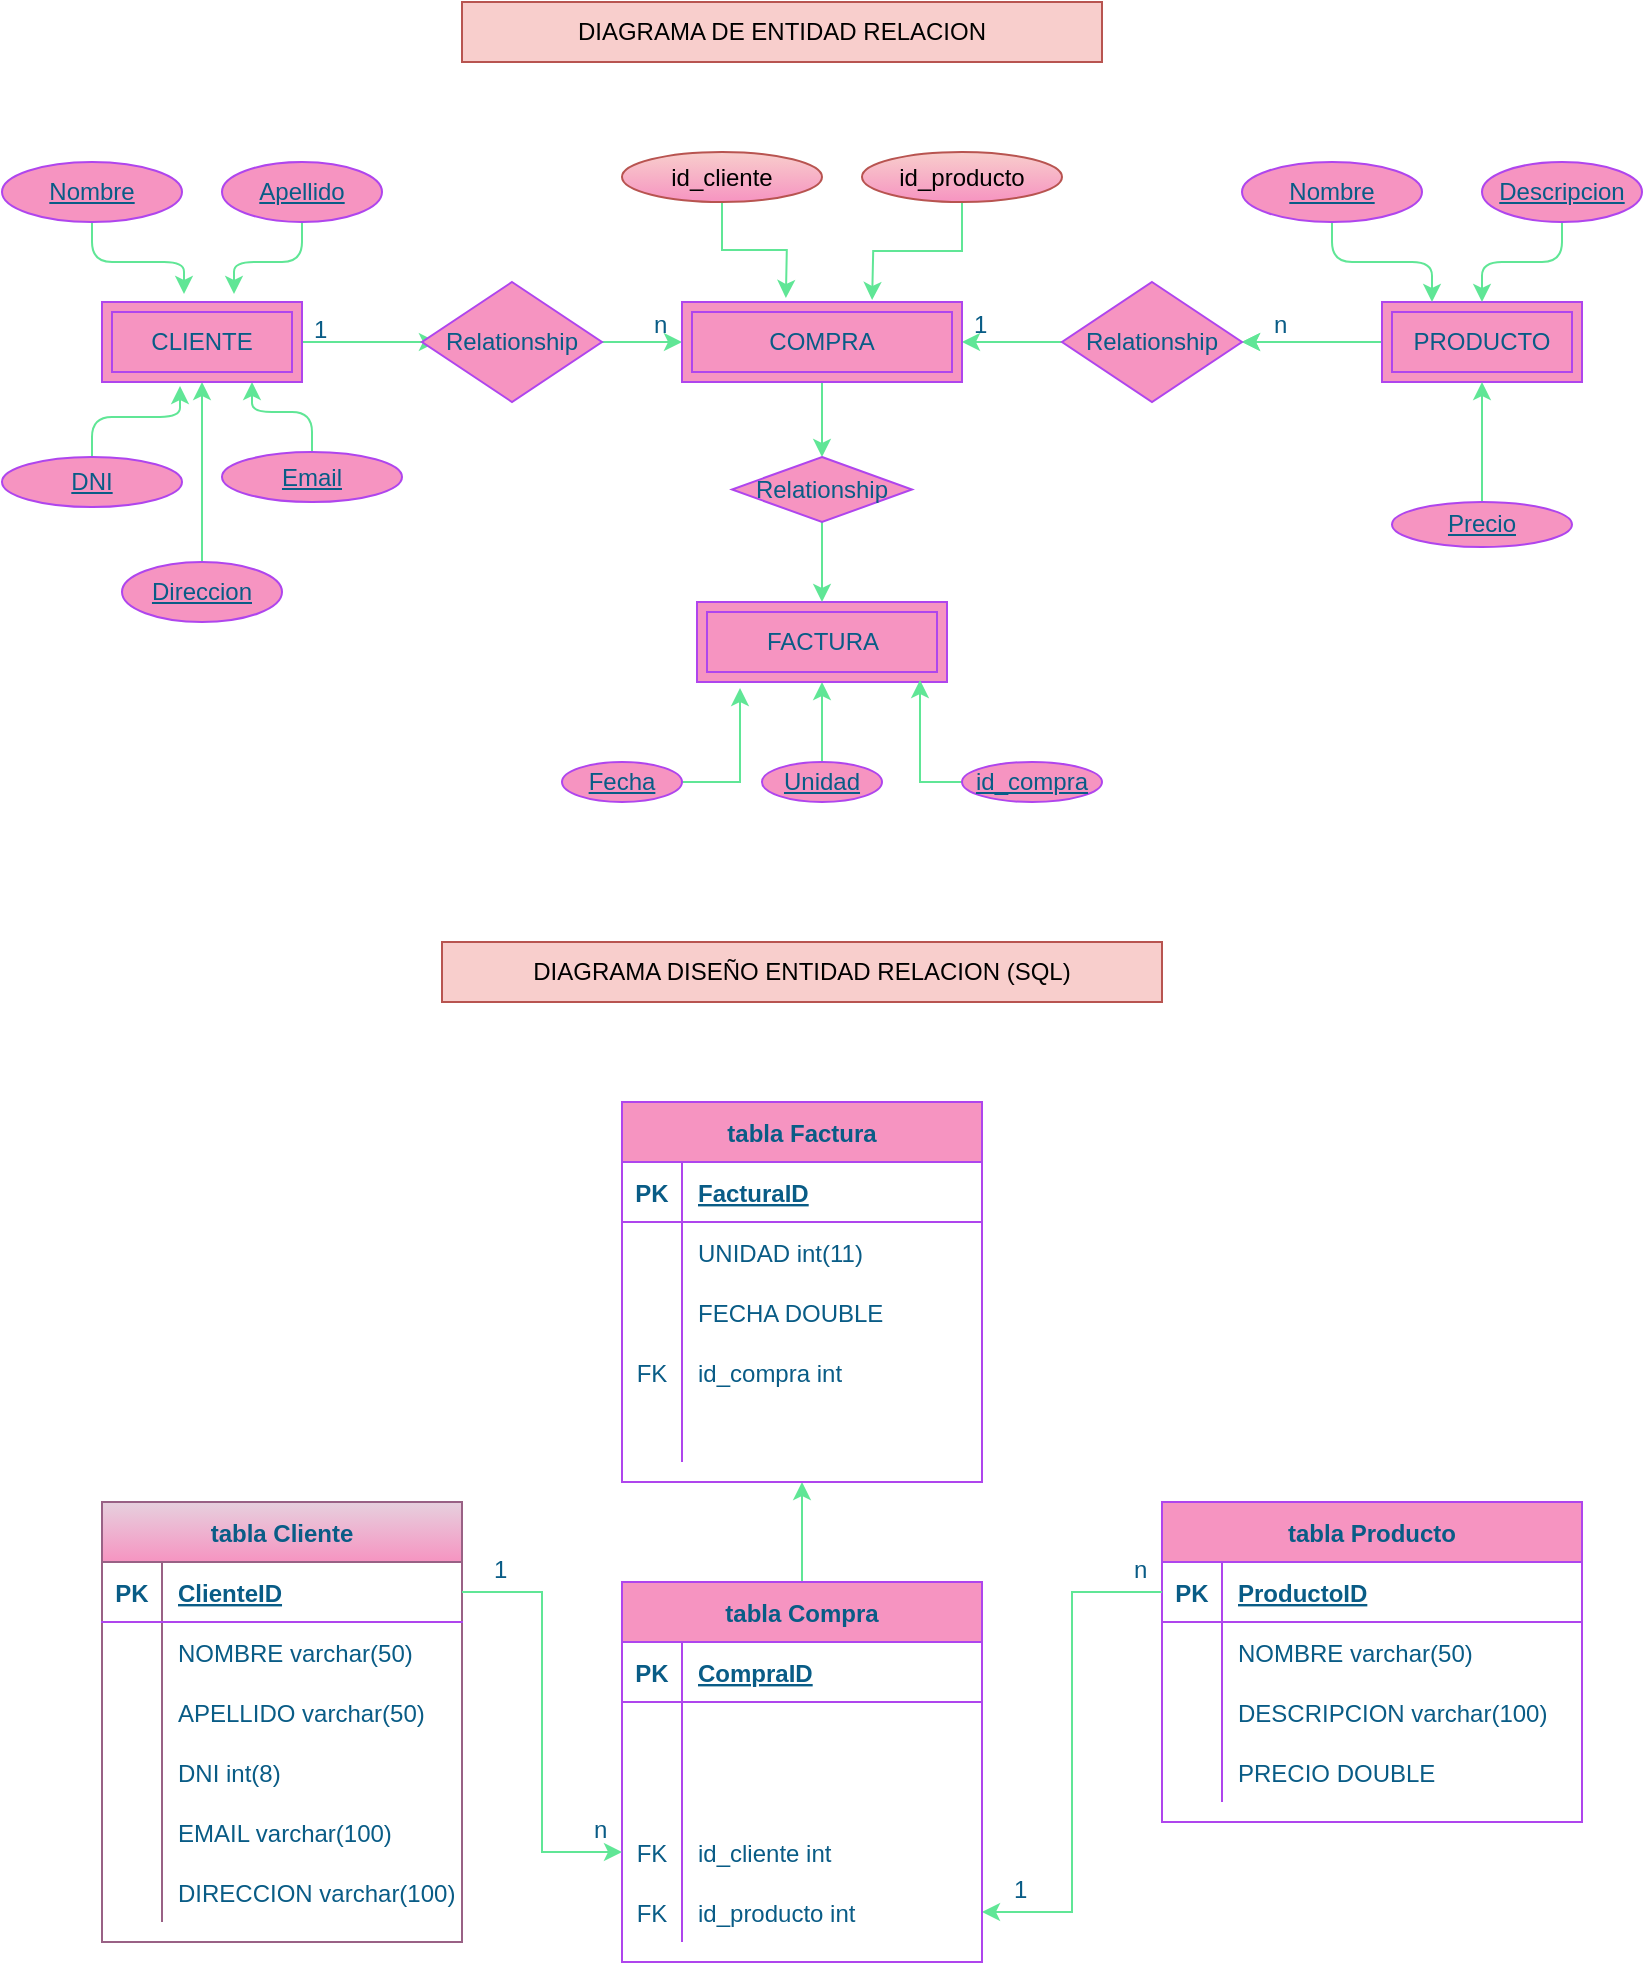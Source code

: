 <mxfile version="20.0.1" type="device"><diagram id="R2lEEEUBdFMjLlhIrx00" name="Page-1"><mxGraphModel dx="868" dy="482" grid="1" gridSize="10" guides="1" tooltips="1" connect="1" arrows="1" fold="1" page="1" pageScale="1" pageWidth="850" pageHeight="1100" math="0" shadow="0" extFonts="Permanent Marker^https://fonts.googleapis.com/css?family=Permanent+Marker"><root><mxCell id="0"/><mxCell id="1" parent="0"/><mxCell id="4JaRCwlKw5KbNgTELRxK-1" value="tabla Cliente" style="shape=table;startSize=30;container=1;collapsible=1;childLayout=tableLayout;fixedRows=1;rowLines=0;fontStyle=1;align=center;resizeLast=1;fillColor=#e6d0de;strokeColor=#996185;gradientColor=#F694C1;fontColor=#095C86;" parent="1" vertex="1"><mxGeometry x="60" y="760" width="180" height="220" as="geometry"/></mxCell><mxCell id="4JaRCwlKw5KbNgTELRxK-2" value="" style="shape=tableRow;horizontal=0;startSize=0;swimlaneHead=0;swimlaneBody=0;fillColor=none;collapsible=0;dropTarget=0;points=[[0,0.5],[1,0.5]];portConstraint=eastwest;top=0;left=0;right=0;bottom=1;strokeColor=#AF45ED;fontColor=#095C86;" parent="4JaRCwlKw5KbNgTELRxK-1" vertex="1"><mxGeometry y="30" width="180" height="30" as="geometry"/></mxCell><mxCell id="4JaRCwlKw5KbNgTELRxK-3" value="PK" style="shape=partialRectangle;connectable=0;fillColor=none;top=0;left=0;bottom=0;right=0;fontStyle=1;overflow=hidden;strokeColor=#AF45ED;fontColor=#095C86;" parent="4JaRCwlKw5KbNgTELRxK-2" vertex="1"><mxGeometry width="30" height="30" as="geometry"><mxRectangle width="30" height="30" as="alternateBounds"/></mxGeometry></mxCell><mxCell id="4JaRCwlKw5KbNgTELRxK-4" value="ClienteID" style="shape=partialRectangle;connectable=0;fillColor=none;top=0;left=0;bottom=0;right=0;align=left;spacingLeft=6;fontStyle=5;overflow=hidden;strokeColor=#AF45ED;fontColor=#095C86;" parent="4JaRCwlKw5KbNgTELRxK-2" vertex="1"><mxGeometry x="30" width="150" height="30" as="geometry"><mxRectangle width="150" height="30" as="alternateBounds"/></mxGeometry></mxCell><mxCell id="4JaRCwlKw5KbNgTELRxK-5" value="" style="shape=tableRow;horizontal=0;startSize=0;swimlaneHead=0;swimlaneBody=0;fillColor=none;collapsible=0;dropTarget=0;points=[[0,0.5],[1,0.5]];portConstraint=eastwest;top=0;left=0;right=0;bottom=0;strokeColor=#AF45ED;fontColor=#095C86;" parent="4JaRCwlKw5KbNgTELRxK-1" vertex="1"><mxGeometry y="60" width="180" height="30" as="geometry"/></mxCell><mxCell id="4JaRCwlKw5KbNgTELRxK-6" value="" style="shape=partialRectangle;connectable=0;fillColor=none;top=0;left=0;bottom=0;right=0;editable=1;overflow=hidden;strokeColor=#AF45ED;fontColor=#095C86;" parent="4JaRCwlKw5KbNgTELRxK-5" vertex="1"><mxGeometry width="30" height="30" as="geometry"><mxRectangle width="30" height="30" as="alternateBounds"/></mxGeometry></mxCell><mxCell id="4JaRCwlKw5KbNgTELRxK-7" value="NOMBRE varchar(50)" style="shape=partialRectangle;connectable=0;fillColor=none;top=0;left=0;bottom=0;right=0;align=left;spacingLeft=6;overflow=hidden;strokeColor=#AF45ED;fontColor=#095C86;" parent="4JaRCwlKw5KbNgTELRxK-5" vertex="1"><mxGeometry x="30" width="150" height="30" as="geometry"><mxRectangle width="150" height="30" as="alternateBounds"/></mxGeometry></mxCell><mxCell id="4JaRCwlKw5KbNgTELRxK-8" value="" style="shape=tableRow;horizontal=0;startSize=0;swimlaneHead=0;swimlaneBody=0;fillColor=none;collapsible=0;dropTarget=0;points=[[0,0.5],[1,0.5]];portConstraint=eastwest;top=0;left=0;right=0;bottom=0;strokeColor=#AF45ED;fontColor=#095C86;" parent="4JaRCwlKw5KbNgTELRxK-1" vertex="1"><mxGeometry y="90" width="180" height="30" as="geometry"/></mxCell><mxCell id="4JaRCwlKw5KbNgTELRxK-9" value="" style="shape=partialRectangle;connectable=0;fillColor=none;top=0;left=0;bottom=0;right=0;editable=1;overflow=hidden;strokeColor=#AF45ED;fontColor=#095C86;" parent="4JaRCwlKw5KbNgTELRxK-8" vertex="1"><mxGeometry width="30" height="30" as="geometry"><mxRectangle width="30" height="30" as="alternateBounds"/></mxGeometry></mxCell><mxCell id="4JaRCwlKw5KbNgTELRxK-10" value="APELLIDO varchar(50)" style="shape=partialRectangle;connectable=0;fillColor=none;top=0;left=0;bottom=0;right=0;align=left;spacingLeft=6;overflow=hidden;strokeColor=#AF45ED;fontColor=#095C86;" parent="4JaRCwlKw5KbNgTELRxK-8" vertex="1"><mxGeometry x="30" width="150" height="30" as="geometry"><mxRectangle width="150" height="30" as="alternateBounds"/></mxGeometry></mxCell><mxCell id="4JaRCwlKw5KbNgTELRxK-11" value="" style="shape=tableRow;horizontal=0;startSize=0;swimlaneHead=0;swimlaneBody=0;fillColor=none;collapsible=0;dropTarget=0;points=[[0,0.5],[1,0.5]];portConstraint=eastwest;top=0;left=0;right=0;bottom=0;strokeColor=#AF45ED;fontColor=#095C86;" parent="4JaRCwlKw5KbNgTELRxK-1" vertex="1"><mxGeometry y="120" width="180" height="30" as="geometry"/></mxCell><mxCell id="4JaRCwlKw5KbNgTELRxK-12" value="" style="shape=partialRectangle;connectable=0;fillColor=none;top=0;left=0;bottom=0;right=0;editable=1;overflow=hidden;strokeColor=#AF45ED;fontColor=#095C86;" parent="4JaRCwlKw5KbNgTELRxK-11" vertex="1"><mxGeometry width="30" height="30" as="geometry"><mxRectangle width="30" height="30" as="alternateBounds"/></mxGeometry></mxCell><mxCell id="4JaRCwlKw5KbNgTELRxK-13" value="DNI int(8)" style="shape=partialRectangle;connectable=0;fillColor=none;top=0;left=0;bottom=0;right=0;align=left;spacingLeft=6;overflow=hidden;strokeColor=#AF45ED;fontColor=#095C86;" parent="4JaRCwlKw5KbNgTELRxK-11" vertex="1"><mxGeometry x="30" width="150" height="30" as="geometry"><mxRectangle width="150" height="30" as="alternateBounds"/></mxGeometry></mxCell><mxCell id="4JaRCwlKw5KbNgTELRxK-44" value="" style="shape=tableRow;horizontal=0;startSize=0;swimlaneHead=0;swimlaneBody=0;fillColor=none;collapsible=0;dropTarget=0;points=[[0,0.5],[1,0.5]];portConstraint=eastwest;top=0;left=0;right=0;bottom=0;strokeColor=#AF45ED;fontColor=#095C86;" parent="4JaRCwlKw5KbNgTELRxK-1" vertex="1"><mxGeometry y="150" width="180" height="30" as="geometry"/></mxCell><mxCell id="4JaRCwlKw5KbNgTELRxK-45" value="" style="shape=partialRectangle;connectable=0;fillColor=none;top=0;left=0;bottom=0;right=0;editable=1;overflow=hidden;strokeColor=#AF45ED;fontColor=#095C86;" parent="4JaRCwlKw5KbNgTELRxK-44" vertex="1"><mxGeometry width="30" height="30" as="geometry"><mxRectangle width="30" height="30" as="alternateBounds"/></mxGeometry></mxCell><mxCell id="4JaRCwlKw5KbNgTELRxK-46" value="EMAIL varchar(100)" style="shape=partialRectangle;connectable=0;fillColor=none;top=0;left=0;bottom=0;right=0;align=left;spacingLeft=6;overflow=hidden;strokeColor=#AF45ED;fontColor=#095C86;" parent="4JaRCwlKw5KbNgTELRxK-44" vertex="1"><mxGeometry x="30" width="150" height="30" as="geometry"><mxRectangle width="150" height="30" as="alternateBounds"/></mxGeometry></mxCell><mxCell id="4JaRCwlKw5KbNgTELRxK-47" value="" style="shape=tableRow;horizontal=0;startSize=0;swimlaneHead=0;swimlaneBody=0;fillColor=none;collapsible=0;dropTarget=0;points=[[0,0.5],[1,0.5]];portConstraint=eastwest;top=0;left=0;right=0;bottom=0;strokeColor=#AF45ED;fontColor=#095C86;" parent="4JaRCwlKw5KbNgTELRxK-1" vertex="1"><mxGeometry y="180" width="180" height="30" as="geometry"/></mxCell><mxCell id="4JaRCwlKw5KbNgTELRxK-48" value="" style="shape=partialRectangle;connectable=0;fillColor=none;top=0;left=0;bottom=0;right=0;editable=1;overflow=hidden;strokeColor=#AF45ED;fontColor=#095C86;" parent="4JaRCwlKw5KbNgTELRxK-47" vertex="1"><mxGeometry width="30" height="30" as="geometry"><mxRectangle width="30" height="30" as="alternateBounds"/></mxGeometry></mxCell><mxCell id="4JaRCwlKw5KbNgTELRxK-49" value="DIRECCION varchar(100)" style="shape=partialRectangle;connectable=0;fillColor=none;top=0;left=0;bottom=0;right=0;align=left;spacingLeft=6;overflow=hidden;strokeColor=#AF45ED;fontColor=#095C86;" parent="4JaRCwlKw5KbNgTELRxK-47" vertex="1"><mxGeometry x="30" width="150" height="30" as="geometry"><mxRectangle width="150" height="30" as="alternateBounds"/></mxGeometry></mxCell><mxCell id="4JaRCwlKw5KbNgTELRxK-31" value="tabla Producto" style="shape=table;startSize=30;container=1;collapsible=1;childLayout=tableLayout;fixedRows=1;rowLines=0;fontStyle=1;align=center;resizeLast=1;fillColor=#F694C1;strokeColor=#AF45ED;fontColor=#095C86;" parent="1" vertex="1"><mxGeometry x="590" y="760" width="210" height="160" as="geometry"/></mxCell><mxCell id="4JaRCwlKw5KbNgTELRxK-32" value="" style="shape=tableRow;horizontal=0;startSize=0;swimlaneHead=0;swimlaneBody=0;fillColor=none;collapsible=0;dropTarget=0;points=[[0,0.5],[1,0.5]];portConstraint=eastwest;top=0;left=0;right=0;bottom=1;strokeColor=#AF45ED;fontColor=#095C86;" parent="4JaRCwlKw5KbNgTELRxK-31" vertex="1"><mxGeometry y="30" width="210" height="30" as="geometry"/></mxCell><mxCell id="4JaRCwlKw5KbNgTELRxK-33" value="PK" style="shape=partialRectangle;connectable=0;fillColor=none;top=0;left=0;bottom=0;right=0;fontStyle=1;overflow=hidden;strokeColor=#AF45ED;fontColor=#095C86;" parent="4JaRCwlKw5KbNgTELRxK-32" vertex="1"><mxGeometry width="30" height="30" as="geometry"><mxRectangle width="30" height="30" as="alternateBounds"/></mxGeometry></mxCell><mxCell id="4JaRCwlKw5KbNgTELRxK-34" value="ProductoID" style="shape=partialRectangle;connectable=0;fillColor=none;top=0;left=0;bottom=0;right=0;align=left;spacingLeft=6;fontStyle=5;overflow=hidden;strokeColor=#AF45ED;fontColor=#095C86;" parent="4JaRCwlKw5KbNgTELRxK-32" vertex="1"><mxGeometry x="30" width="180" height="30" as="geometry"><mxRectangle width="180" height="30" as="alternateBounds"/></mxGeometry></mxCell><mxCell id="4JaRCwlKw5KbNgTELRxK-35" value="" style="shape=tableRow;horizontal=0;startSize=0;swimlaneHead=0;swimlaneBody=0;fillColor=none;collapsible=0;dropTarget=0;points=[[0,0.5],[1,0.5]];portConstraint=eastwest;top=0;left=0;right=0;bottom=0;strokeColor=#AF45ED;fontColor=#095C86;" parent="4JaRCwlKw5KbNgTELRxK-31" vertex="1"><mxGeometry y="60" width="210" height="30" as="geometry"/></mxCell><mxCell id="4JaRCwlKw5KbNgTELRxK-36" value="" style="shape=partialRectangle;connectable=0;fillColor=none;top=0;left=0;bottom=0;right=0;editable=1;overflow=hidden;strokeColor=#AF45ED;fontColor=#095C86;" parent="4JaRCwlKw5KbNgTELRxK-35" vertex="1"><mxGeometry width="30" height="30" as="geometry"><mxRectangle width="30" height="30" as="alternateBounds"/></mxGeometry></mxCell><mxCell id="4JaRCwlKw5KbNgTELRxK-37" value="NOMBRE varchar(50)" style="shape=partialRectangle;connectable=0;fillColor=none;top=0;left=0;bottom=0;right=0;align=left;spacingLeft=6;overflow=hidden;strokeColor=#AF45ED;fontColor=#095C86;" parent="4JaRCwlKw5KbNgTELRxK-35" vertex="1"><mxGeometry x="30" width="180" height="30" as="geometry"><mxRectangle width="180" height="30" as="alternateBounds"/></mxGeometry></mxCell><mxCell id="4JaRCwlKw5KbNgTELRxK-38" value="" style="shape=tableRow;horizontal=0;startSize=0;swimlaneHead=0;swimlaneBody=0;fillColor=none;collapsible=0;dropTarget=0;points=[[0,0.5],[1,0.5]];portConstraint=eastwest;top=0;left=0;right=0;bottom=0;strokeColor=#AF45ED;fontColor=#095C86;" parent="4JaRCwlKw5KbNgTELRxK-31" vertex="1"><mxGeometry y="90" width="210" height="30" as="geometry"/></mxCell><mxCell id="4JaRCwlKw5KbNgTELRxK-39" value="" style="shape=partialRectangle;connectable=0;fillColor=none;top=0;left=0;bottom=0;right=0;editable=1;overflow=hidden;strokeColor=#AF45ED;fontColor=#095C86;" parent="4JaRCwlKw5KbNgTELRxK-38" vertex="1"><mxGeometry width="30" height="30" as="geometry"><mxRectangle width="30" height="30" as="alternateBounds"/></mxGeometry></mxCell><mxCell id="4JaRCwlKw5KbNgTELRxK-40" value="DESCRIPCION varchar(100)" style="shape=partialRectangle;connectable=0;fillColor=none;top=0;left=0;bottom=0;right=0;align=left;spacingLeft=6;overflow=hidden;strokeColor=#AF45ED;fontColor=#095C86;" parent="4JaRCwlKw5KbNgTELRxK-38" vertex="1"><mxGeometry x="30" width="180" height="30" as="geometry"><mxRectangle width="180" height="30" as="alternateBounds"/></mxGeometry></mxCell><mxCell id="4JaRCwlKw5KbNgTELRxK-50" value="" style="shape=tableRow;horizontal=0;startSize=0;swimlaneHead=0;swimlaneBody=0;fillColor=none;collapsible=0;dropTarget=0;points=[[0,0.5],[1,0.5]];portConstraint=eastwest;top=0;left=0;right=0;bottom=0;strokeColor=#AF45ED;fontColor=#095C86;" parent="4JaRCwlKw5KbNgTELRxK-31" vertex="1"><mxGeometry y="120" width="210" height="30" as="geometry"/></mxCell><mxCell id="4JaRCwlKw5KbNgTELRxK-51" value="" style="shape=partialRectangle;connectable=0;fillColor=none;top=0;left=0;bottom=0;right=0;editable=1;overflow=hidden;strokeColor=#AF45ED;fontColor=#095C86;" parent="4JaRCwlKw5KbNgTELRxK-50" vertex="1"><mxGeometry width="30" height="30" as="geometry"><mxRectangle width="30" height="30" as="alternateBounds"/></mxGeometry></mxCell><mxCell id="4JaRCwlKw5KbNgTELRxK-52" value="PRECIO DOUBLE" style="shape=partialRectangle;connectable=0;fillColor=none;top=0;left=0;bottom=0;right=0;align=left;spacingLeft=6;overflow=hidden;strokeColor=#AF45ED;fontColor=#095C86;" parent="4JaRCwlKw5KbNgTELRxK-50" vertex="1"><mxGeometry x="30" width="180" height="30" as="geometry"><mxRectangle width="180" height="30" as="alternateBounds"/></mxGeometry></mxCell><mxCell id="4JaRCwlKw5KbNgTELRxK-57" style="edgeStyle=orthogonalEdgeStyle;rounded=0;orthogonalLoop=1;jettySize=auto;html=1;exitX=0;exitY=0.5;exitDx=0;exitDy=0;entryX=1;entryY=0.5;entryDx=0;entryDy=0;strokeColor=#60E696;fontColor=#095C86;" parent="1" source="4JaRCwlKw5KbNgTELRxK-32" target="CIZ-9jcD3sZIl4VQXxrP-27" edge="1"><mxGeometry relative="1" as="geometry"><mxPoint x="480" y="645" as="targetPoint"/></mxGeometry></mxCell><mxCell id="4JaRCwlKw5KbNgTELRxK-86" style="edgeStyle=orthogonalEdgeStyle;curved=0;rounded=1;sketch=0;orthogonalLoop=1;jettySize=auto;html=1;entryX=0.66;entryY=-0.1;entryDx=0;entryDy=0;entryPerimeter=0;fontColor=#095C86;strokeColor=#60E696;fillColor=#F694C1;" parent="1" source="4JaRCwlKw5KbNgTELRxK-58" target="4JaRCwlKw5KbNgTELRxK-63" edge="1"><mxGeometry relative="1" as="geometry"/></mxCell><mxCell id="4JaRCwlKw5KbNgTELRxK-58" value="&lt;font style=&quot;vertical-align: inherit;&quot;&gt;&lt;font style=&quot;vertical-align: inherit;&quot;&gt;Apellido&lt;/font&gt;&lt;/font&gt;" style="ellipse;whiteSpace=wrap;html=1;align=center;fontStyle=4;rounded=0;sketch=0;fontColor=#095C86;strokeColor=#AF45ED;fillColor=#F694C1;" parent="1" vertex="1"><mxGeometry x="120" y="90" width="80" height="30" as="geometry"/></mxCell><mxCell id="4JaRCwlKw5KbNgTELRxK-88" style="edgeStyle=orthogonalEdgeStyle;curved=0;rounded=1;sketch=0;orthogonalLoop=1;jettySize=auto;html=1;entryX=0.39;entryY=1.05;entryDx=0;entryDy=0;entryPerimeter=0;fontColor=#095C86;strokeColor=#60E696;fillColor=#F694C1;" parent="1" source="4JaRCwlKw5KbNgTELRxK-59" target="4JaRCwlKw5KbNgTELRxK-63" edge="1"><mxGeometry relative="1" as="geometry"/></mxCell><mxCell id="4JaRCwlKw5KbNgTELRxK-59" value="&lt;font style=&quot;vertical-align: inherit;&quot;&gt;&lt;font style=&quot;vertical-align: inherit;&quot;&gt;DNI&lt;/font&gt;&lt;/font&gt;" style="ellipse;whiteSpace=wrap;html=1;align=center;fontStyle=4;rounded=0;sketch=0;fontColor=#095C86;strokeColor=#AF45ED;fillColor=#F694C1;" parent="1" vertex="1"><mxGeometry x="10" y="237.5" width="90" height="25" as="geometry"/></mxCell><mxCell id="4JaRCwlKw5KbNgTELRxK-89" style="edgeStyle=orthogonalEdgeStyle;curved=0;rounded=1;sketch=0;orthogonalLoop=1;jettySize=auto;html=1;entryX=0.75;entryY=1;entryDx=0;entryDy=0;fontColor=#095C86;strokeColor=#60E696;fillColor=#F694C1;" parent="1" source="4JaRCwlKw5KbNgTELRxK-60" target="4JaRCwlKw5KbNgTELRxK-63" edge="1"><mxGeometry relative="1" as="geometry"/></mxCell><mxCell id="4JaRCwlKw5KbNgTELRxK-60" value="&lt;font style=&quot;vertical-align: inherit;&quot;&gt;&lt;font style=&quot;vertical-align: inherit;&quot;&gt;Email&lt;/font&gt;&lt;/font&gt;" style="ellipse;whiteSpace=wrap;html=1;align=center;fontStyle=4;rounded=0;sketch=0;fontColor=#095C86;strokeColor=#AF45ED;fillColor=#F694C1;" parent="1" vertex="1"><mxGeometry x="120" y="235" width="90" height="25" as="geometry"/></mxCell><mxCell id="4JaRCwlKw5KbNgTELRxK-87" style="edgeStyle=orthogonalEdgeStyle;curved=0;rounded=1;sketch=0;orthogonalLoop=1;jettySize=auto;html=1;entryX=0.41;entryY=-0.1;entryDx=0;entryDy=0;entryPerimeter=0;fontColor=#095C86;strokeColor=#60E696;fillColor=#F694C1;" parent="1" source="4JaRCwlKw5KbNgTELRxK-61" target="4JaRCwlKw5KbNgTELRxK-63" edge="1"><mxGeometry relative="1" as="geometry"/></mxCell><mxCell id="4JaRCwlKw5KbNgTELRxK-61" value="&lt;font style=&quot;vertical-align: inherit;&quot;&gt;&lt;font style=&quot;vertical-align: inherit;&quot;&gt;Nombre&lt;/font&gt;&lt;/font&gt;" style="ellipse;whiteSpace=wrap;html=1;align=center;fontStyle=4;rounded=0;sketch=0;fontColor=#095C86;strokeColor=#AF45ED;fillColor=#F694C1;" parent="1" vertex="1"><mxGeometry x="10" y="90" width="90" height="30" as="geometry"/></mxCell><mxCell id="4JaRCwlKw5KbNgTELRxK-90" style="edgeStyle=orthogonalEdgeStyle;curved=0;rounded=1;sketch=0;orthogonalLoop=1;jettySize=auto;html=1;fontColor=#095C86;strokeColor=#60E696;fillColor=#F694C1;" parent="1" source="4JaRCwlKw5KbNgTELRxK-62" target="4JaRCwlKw5KbNgTELRxK-63" edge="1"><mxGeometry relative="1" as="geometry"/></mxCell><mxCell id="4JaRCwlKw5KbNgTELRxK-62" value="&lt;font style=&quot;vertical-align: inherit;&quot;&gt;&lt;font style=&quot;vertical-align: inherit;&quot;&gt;Direccion&lt;/font&gt;&lt;/font&gt;" style="ellipse;whiteSpace=wrap;html=1;align=center;fontStyle=4;rounded=0;sketch=0;fontColor=#095C86;strokeColor=#AF45ED;fillColor=#F694C1;" parent="1" vertex="1"><mxGeometry x="70" y="290" width="80" height="30" as="geometry"/></mxCell><mxCell id="4JaRCwlKw5KbNgTELRxK-72" style="edgeStyle=orthogonalEdgeStyle;curved=0;rounded=1;sketch=0;orthogonalLoop=1;jettySize=auto;html=1;entryX=0.083;entryY=0.5;entryDx=0;entryDy=0;entryPerimeter=0;fontColor=#095C86;strokeColor=#60E696;fillColor=#F694C1;" parent="1" source="4JaRCwlKw5KbNgTELRxK-63" target="4JaRCwlKw5KbNgTELRxK-70" edge="1"><mxGeometry relative="1" as="geometry"/></mxCell><mxCell id="4JaRCwlKw5KbNgTELRxK-63" value="&lt;font style=&quot;vertical-align: inherit;&quot;&gt;&lt;font style=&quot;vertical-align: inherit;&quot;&gt;CLIENTE&lt;/font&gt;&lt;/font&gt;" style="shape=ext;margin=3;double=1;whiteSpace=wrap;html=1;align=center;rounded=0;sketch=0;fontColor=#095C86;strokeColor=#AF45ED;fillColor=#F694C1;" parent="1" vertex="1"><mxGeometry x="60" y="160" width="100" height="40" as="geometry"/></mxCell><mxCell id="CIZ-9jcD3sZIl4VQXxrP-56" style="edgeStyle=orthogonalEdgeStyle;rounded=0;orthogonalLoop=1;jettySize=auto;html=1;entryX=0.172;entryY=1.075;entryDx=0;entryDy=0;entryPerimeter=0;strokeColor=#60E696;" parent="1" source="4JaRCwlKw5KbNgTELRxK-65" target="CIZ-9jcD3sZIl4VQXxrP-45" edge="1"><mxGeometry relative="1" as="geometry"/></mxCell><mxCell id="4JaRCwlKw5KbNgTELRxK-65" value="&lt;font style=&quot;vertical-align: inherit;&quot;&gt;&lt;font style=&quot;vertical-align: inherit;&quot;&gt;Fecha&lt;/font&gt;&lt;/font&gt;" style="ellipse;whiteSpace=wrap;html=1;align=center;fontStyle=4;rounded=0;sketch=0;fontColor=#095C86;strokeColor=#AF45ED;fillColor=#F694C1;" parent="1" vertex="1"><mxGeometry x="290" y="390" width="60" height="20" as="geometry"/></mxCell><mxCell id="CIZ-9jcD3sZIl4VQXxrP-54" style="edgeStyle=orthogonalEdgeStyle;rounded=0;orthogonalLoop=1;jettySize=auto;html=1;entryX=0.5;entryY=1;entryDx=0;entryDy=0;strokeColor=#60E696;" parent="1" source="4JaRCwlKw5KbNgTELRxK-66" target="CIZ-9jcD3sZIl4VQXxrP-45" edge="1"><mxGeometry relative="1" as="geometry"/></mxCell><mxCell id="4JaRCwlKw5KbNgTELRxK-66" value="&lt;font style=&quot;vertical-align: inherit;&quot;&gt;&lt;font style=&quot;vertical-align: inherit;&quot;&gt;Unidad&lt;/font&gt;&lt;/font&gt;" style="ellipse;whiteSpace=wrap;html=1;align=center;fontStyle=4;rounded=0;sketch=0;fontColor=#095C86;strokeColor=#AF45ED;fillColor=#F694C1;" parent="1" vertex="1"><mxGeometry x="390" y="390" width="60" height="20" as="geometry"/></mxCell><mxCell id="4JaRCwlKw5KbNgTELRxK-76" value="" style="edgeStyle=orthogonalEdgeStyle;curved=0;rounded=1;sketch=0;orthogonalLoop=1;jettySize=auto;html=1;fontColor=#095C86;strokeColor=#60E696;fillColor=#F694C1;" parent="1" source="4JaRCwlKw5KbNgTELRxK-67" target="4JaRCwlKw5KbNgTELRxK-71" edge="1"><mxGeometry relative="1" as="geometry"/></mxCell><mxCell id="4JaRCwlKw5KbNgTELRxK-77" value="" style="edgeStyle=orthogonalEdgeStyle;curved=0;rounded=1;sketch=0;orthogonalLoop=1;jettySize=auto;html=1;fontColor=#095C86;strokeColor=#60E696;fillColor=#F694C1;" parent="1" source="4JaRCwlKw5KbNgTELRxK-67" target="4JaRCwlKw5KbNgTELRxK-71" edge="1"><mxGeometry relative="1" as="geometry"/></mxCell><mxCell id="4JaRCwlKw5KbNgTELRxK-67" value="&lt;font style=&quot;vertical-align: inherit;&quot;&gt;&lt;font style=&quot;vertical-align: inherit;&quot;&gt;PRODUCTO&lt;/font&gt;&lt;/font&gt;" style="shape=ext;margin=3;double=1;whiteSpace=wrap;html=1;align=center;rounded=0;sketch=0;fontColor=#095C86;strokeColor=#AF45ED;fillColor=#F694C1;" parent="1" vertex="1"><mxGeometry x="700" y="160" width="100" height="40" as="geometry"/></mxCell><mxCell id="4JaRCwlKw5KbNgTELRxK-96" style="edgeStyle=orthogonalEdgeStyle;curved=0;rounded=1;sketch=0;orthogonalLoop=1;jettySize=auto;html=1;entryX=0.25;entryY=0;entryDx=0;entryDy=0;fontColor=#095C86;strokeColor=#60E696;fillColor=#F694C1;" parent="1" source="4JaRCwlKw5KbNgTELRxK-68" target="4JaRCwlKw5KbNgTELRxK-67" edge="1"><mxGeometry relative="1" as="geometry"/></mxCell><mxCell id="4JaRCwlKw5KbNgTELRxK-68" value="&lt;font style=&quot;vertical-align: inherit;&quot;&gt;&lt;font style=&quot;vertical-align: inherit;&quot;&gt;Nombre&lt;/font&gt;&lt;/font&gt;" style="ellipse;whiteSpace=wrap;html=1;align=center;fontStyle=4;rounded=0;sketch=0;fontColor=#095C86;strokeColor=#AF45ED;fillColor=#F694C1;" parent="1" vertex="1"><mxGeometry x="630" y="90" width="90" height="30" as="geometry"/></mxCell><mxCell id="4JaRCwlKw5KbNgTELRxK-94" style="edgeStyle=orthogonalEdgeStyle;curved=0;rounded=1;sketch=0;orthogonalLoop=1;jettySize=auto;html=1;fontColor=#095C86;strokeColor=#60E696;fillColor=#F694C1;" parent="1" source="4JaRCwlKw5KbNgTELRxK-69" target="4JaRCwlKw5KbNgTELRxK-67" edge="1"><mxGeometry relative="1" as="geometry"/></mxCell><mxCell id="4JaRCwlKw5KbNgTELRxK-69" value="&lt;font style=&quot;vertical-align: inherit;&quot;&gt;&lt;font style=&quot;vertical-align: inherit;&quot;&gt;Precio&lt;/font&gt;&lt;/font&gt;" style="ellipse;whiteSpace=wrap;html=1;align=center;fontStyle=4;rounded=0;sketch=0;fontColor=#095C86;strokeColor=#AF45ED;fillColor=#F694C1;" parent="1" vertex="1"><mxGeometry x="705" y="260" width="90" height="22.5" as="geometry"/></mxCell><mxCell id="4JaRCwlKw5KbNgTELRxK-73" style="edgeStyle=orthogonalEdgeStyle;curved=0;rounded=1;sketch=0;orthogonalLoop=1;jettySize=auto;html=1;exitX=1;exitY=0.5;exitDx=0;exitDy=0;entryX=0;entryY=0.5;entryDx=0;entryDy=0;fontColor=#095C86;strokeColor=#60E696;fillColor=#F694C1;" parent="1" source="4JaRCwlKw5KbNgTELRxK-70" edge="1"><mxGeometry relative="1" as="geometry"><mxPoint x="350" y="180" as="targetPoint"/></mxGeometry></mxCell><mxCell id="4JaRCwlKw5KbNgTELRxK-70" value="Relationship" style="shape=rhombus;perimeter=rhombusPerimeter;whiteSpace=wrap;html=1;align=center;rounded=0;sketch=0;fontColor=#095C86;strokeColor=#AF45ED;fillColor=#F694C1;" parent="1" vertex="1"><mxGeometry x="220" y="150" width="90" height="60" as="geometry"/></mxCell><mxCell id="CIZ-9jcD3sZIl4VQXxrP-92" style="edgeStyle=orthogonalEdgeStyle;rounded=0;orthogonalLoop=1;jettySize=auto;html=1;entryX=1;entryY=0.5;entryDx=0;entryDy=0;fontColor=#095C86;strokeColor=#60E696;" parent="1" source="4JaRCwlKw5KbNgTELRxK-71" target="CIZ-9jcD3sZIl4VQXxrP-31" edge="1"><mxGeometry relative="1" as="geometry"/></mxCell><mxCell id="4JaRCwlKw5KbNgTELRxK-71" value="Relationship" style="shape=rhombus;perimeter=rhombusPerimeter;whiteSpace=wrap;html=1;align=center;rounded=0;sketch=0;fontColor=#095C86;strokeColor=#AF45ED;fillColor=#F694C1;" parent="1" vertex="1"><mxGeometry x="540" y="150" width="90" height="60" as="geometry"/></mxCell><mxCell id="4JaRCwlKw5KbNgTELRxK-80" value="1" style="text;strokeColor=none;fillColor=none;spacingLeft=4;spacingRight=4;overflow=hidden;rotatable=0;points=[[0,0.5],[1,0.5]];portConstraint=eastwest;fontSize=12;rounded=0;sketch=0;fontColor=#095C86;" parent="1" vertex="1"><mxGeometry x="160" y="160" width="20" height="20" as="geometry"/></mxCell><mxCell id="4JaRCwlKw5KbNgTELRxK-81" value="n" style="text;strokeColor=none;fillColor=none;spacingLeft=4;spacingRight=4;overflow=hidden;rotatable=0;points=[[0,0.5],[1,0.5]];portConstraint=eastwest;fontSize=12;rounded=0;sketch=0;fontColor=#095C86;" parent="1" vertex="1"><mxGeometry x="330" y="157.5" width="20" height="25" as="geometry"/></mxCell><mxCell id="4JaRCwlKw5KbNgTELRxK-82" value="n" style="text;strokeColor=none;fillColor=none;spacingLeft=4;spacingRight=4;overflow=hidden;rotatable=0;points=[[0,0.5],[1,0.5]];portConstraint=eastwest;fontSize=12;rounded=0;sketch=0;fontColor=#095C86;" parent="1" vertex="1"><mxGeometry x="640" y="157.5" width="20" height="20" as="geometry"/></mxCell><mxCell id="4JaRCwlKw5KbNgTELRxK-83" value="1" style="text;strokeColor=none;fillColor=none;spacingLeft=4;spacingRight=4;overflow=hidden;rotatable=0;points=[[0,0.5],[1,0.5]];portConstraint=eastwest;fontSize=12;rounded=0;sketch=0;fontColor=#095C86;" parent="1" vertex="1"><mxGeometry x="490" y="157.5" width="20" height="20" as="geometry"/></mxCell><mxCell id="4JaRCwlKw5KbNgTELRxK-95" style="edgeStyle=orthogonalEdgeStyle;curved=0;rounded=1;sketch=0;orthogonalLoop=1;jettySize=auto;html=1;fontColor=#095C86;strokeColor=#60E696;fillColor=#F694C1;" parent="1" source="4JaRCwlKw5KbNgTELRxK-85" target="4JaRCwlKw5KbNgTELRxK-67" edge="1"><mxGeometry relative="1" as="geometry"/></mxCell><mxCell id="4JaRCwlKw5KbNgTELRxK-85" value="&lt;font style=&quot;vertical-align: inherit;&quot;&gt;&lt;font style=&quot;vertical-align: inherit;&quot;&gt;&lt;font style=&quot;vertical-align: inherit;&quot;&gt;&lt;font style=&quot;vertical-align: inherit;&quot;&gt;Descripcion&lt;/font&gt;&lt;/font&gt;&lt;/font&gt;&lt;/font&gt;" style="ellipse;whiteSpace=wrap;html=1;align=center;fontStyle=4;rounded=0;sketch=0;fontColor=#095C86;strokeColor=#AF45ED;fillColor=#F694C1;" parent="1" vertex="1"><mxGeometry x="750" y="90" width="80" height="30" as="geometry"/></mxCell><mxCell id="4JaRCwlKw5KbNgTELRxK-98" value="1" style="text;strokeColor=none;fillColor=none;spacingLeft=4;spacingRight=4;overflow=hidden;rotatable=0;points=[[0,0.5],[1,0.5]];portConstraint=eastwest;fontSize=12;rounded=0;sketch=0;fontColor=#095C86;" parent="1" vertex="1"><mxGeometry x="250" y="780" width="20" height="20" as="geometry"/></mxCell><mxCell id="4JaRCwlKw5KbNgTELRxK-99" value="n" style="text;strokeColor=none;fillColor=none;spacingLeft=4;spacingRight=4;overflow=hidden;rotatable=0;points=[[0,0.5],[1,0.5]];portConstraint=eastwest;fontSize=12;rounded=0;sketch=0;fontColor=#095C86;" parent="1" vertex="1"><mxGeometry x="570" y="780" width="20" height="20" as="geometry"/></mxCell><mxCell id="4JaRCwlKw5KbNgTELRxK-100" value="n" style="text;strokeColor=none;fillColor=none;spacingLeft=4;spacingRight=4;overflow=hidden;rotatable=0;points=[[0,0.5],[1,0.5]];portConstraint=eastwest;fontSize=12;rounded=0;sketch=0;fontColor=#095C86;" parent="1" vertex="1"><mxGeometry x="300" y="910" width="20" height="20" as="geometry"/></mxCell><mxCell id="4JaRCwlKw5KbNgTELRxK-101" value="1" style="text;strokeColor=none;fillColor=none;spacingLeft=4;spacingRight=4;overflow=hidden;rotatable=0;points=[[0,0.5],[1,0.5]];portConstraint=eastwest;fontSize=12;rounded=0;sketch=0;fontColor=#095C86;" parent="1" vertex="1"><mxGeometry x="510" y="940" width="20" height="20" as="geometry"/></mxCell><mxCell id="4JaRCwlKw5KbNgTELRxK-102" value="&lt;font style=&quot;vertical-align: inherit;&quot;&gt;&lt;font style=&quot;vertical-align: inherit;&quot;&gt;&lt;font style=&quot;vertical-align: inherit;&quot;&gt;&lt;font style=&quot;vertical-align: inherit;&quot;&gt;DIAGRAMA DE ENTIDAD RELACION&lt;/font&gt;&lt;/font&gt;&lt;/font&gt;&lt;/font&gt;" style="text;html=1;strokeColor=#b85450;fillColor=#f8cecc;align=center;verticalAlign=middle;whiteSpace=wrap;rounded=0;sketch=0;" parent="1" vertex="1"><mxGeometry x="240" y="10" width="320" height="30" as="geometry"/></mxCell><mxCell id="4JaRCwlKw5KbNgTELRxK-103" value="&lt;font style=&quot;vertical-align: inherit;&quot;&gt;&lt;font style=&quot;vertical-align: inherit;&quot;&gt;&lt;font style=&quot;vertical-align: inherit;&quot;&gt;&lt;font style=&quot;vertical-align: inherit;&quot;&gt;DIAGRAMA DISEÑO ENTIDAD RELACION (SQL)&lt;/font&gt;&lt;/font&gt;&lt;/font&gt;&lt;/font&gt;" style="text;html=1;strokeColor=#b85450;fillColor=#f8cecc;align=center;verticalAlign=middle;whiteSpace=wrap;rounded=0;sketch=0;" parent="1" vertex="1"><mxGeometry x="230" y="480" width="360" height="30" as="geometry"/></mxCell><mxCell id="CIZ-9jcD3sZIl4VQXxrP-94" style="edgeStyle=orthogonalEdgeStyle;rounded=0;orthogonalLoop=1;jettySize=auto;html=1;entryX=0.5;entryY=1;entryDx=0;entryDy=0;fontColor=#095C86;strokeColor=#60E696;" parent="1" source="CIZ-9jcD3sZIl4VQXxrP-14" target="CIZ-9jcD3sZIl4VQXxrP-73" edge="1"><mxGeometry relative="1" as="geometry"/></mxCell><mxCell id="CIZ-9jcD3sZIl4VQXxrP-14" value="tabla Compra" style="shape=table;startSize=30;container=1;collapsible=1;childLayout=tableLayout;fixedRows=1;rowLines=0;fontStyle=1;align=center;resizeLast=1;fillColor=#F694C1;strokeColor=#AF45ED;fontColor=#095C86;" parent="1" vertex="1"><mxGeometry x="320" y="800" width="180" height="190" as="geometry"/></mxCell><mxCell id="CIZ-9jcD3sZIl4VQXxrP-15" value="" style="shape=tableRow;horizontal=0;startSize=0;swimlaneHead=0;swimlaneBody=0;fillColor=none;collapsible=0;dropTarget=0;points=[[0,0.5],[1,0.5]];portConstraint=eastwest;top=0;left=0;right=0;bottom=1;strokeColor=#AF45ED;fontColor=#095C86;" parent="CIZ-9jcD3sZIl4VQXxrP-14" vertex="1"><mxGeometry y="30" width="180" height="30" as="geometry"/></mxCell><mxCell id="CIZ-9jcD3sZIl4VQXxrP-16" value="PK" style="shape=partialRectangle;connectable=0;fillColor=none;top=0;left=0;bottom=0;right=0;fontStyle=1;overflow=hidden;strokeColor=#AF45ED;fontColor=#095C86;" parent="CIZ-9jcD3sZIl4VQXxrP-15" vertex="1"><mxGeometry width="30" height="30" as="geometry"><mxRectangle width="30" height="30" as="alternateBounds"/></mxGeometry></mxCell><mxCell id="CIZ-9jcD3sZIl4VQXxrP-17" value="CompraID" style="shape=partialRectangle;connectable=0;fillColor=none;top=0;left=0;bottom=0;right=0;align=left;spacingLeft=6;fontStyle=5;overflow=hidden;strokeColor=#AF45ED;fontColor=#095C86;" parent="CIZ-9jcD3sZIl4VQXxrP-15" vertex="1"><mxGeometry x="30" width="150" height="30" as="geometry"><mxRectangle width="150" height="30" as="alternateBounds"/></mxGeometry></mxCell><mxCell id="CIZ-9jcD3sZIl4VQXxrP-18" value="" style="shape=tableRow;horizontal=0;startSize=0;swimlaneHead=0;swimlaneBody=0;fillColor=none;collapsible=0;dropTarget=0;points=[[0,0.5],[1,0.5]];portConstraint=eastwest;top=0;left=0;right=0;bottom=0;strokeColor=#AF45ED;fontColor=#095C86;" parent="CIZ-9jcD3sZIl4VQXxrP-14" vertex="1"><mxGeometry y="60" width="180" height="30" as="geometry"/></mxCell><mxCell id="CIZ-9jcD3sZIl4VQXxrP-19" value="" style="shape=partialRectangle;connectable=0;fillColor=none;top=0;left=0;bottom=0;right=0;editable=1;overflow=hidden;strokeColor=#AF45ED;fontColor=#095C86;" parent="CIZ-9jcD3sZIl4VQXxrP-18" vertex="1"><mxGeometry width="30" height="30" as="geometry"><mxRectangle width="30" height="30" as="alternateBounds"/></mxGeometry></mxCell><mxCell id="CIZ-9jcD3sZIl4VQXxrP-20" value="" style="shape=partialRectangle;connectable=0;fillColor=none;top=0;left=0;bottom=0;right=0;align=left;spacingLeft=6;overflow=hidden;strokeColor=#AF45ED;fontColor=#095C86;" parent="CIZ-9jcD3sZIl4VQXxrP-18" vertex="1"><mxGeometry x="30" width="150" height="30" as="geometry"><mxRectangle width="150" height="30" as="alternateBounds"/></mxGeometry></mxCell><mxCell id="CIZ-9jcD3sZIl4VQXxrP-21" value="" style="shape=tableRow;horizontal=0;startSize=0;swimlaneHead=0;swimlaneBody=0;fillColor=none;collapsible=0;dropTarget=0;points=[[0,0.5],[1,0.5]];portConstraint=eastwest;top=0;left=0;right=0;bottom=0;strokeColor=#AF45ED;fontColor=#095C86;" parent="CIZ-9jcD3sZIl4VQXxrP-14" vertex="1"><mxGeometry y="90" width="180" height="30" as="geometry"/></mxCell><mxCell id="CIZ-9jcD3sZIl4VQXxrP-22" value="" style="shape=partialRectangle;connectable=0;fillColor=none;top=0;left=0;bottom=0;right=0;editable=1;overflow=hidden;strokeColor=#AF45ED;fontColor=#095C86;" parent="CIZ-9jcD3sZIl4VQXxrP-21" vertex="1"><mxGeometry width="30" height="30" as="geometry"><mxRectangle width="30" height="30" as="alternateBounds"/></mxGeometry></mxCell><mxCell id="CIZ-9jcD3sZIl4VQXxrP-23" value="" style="shape=partialRectangle;connectable=0;fillColor=none;top=0;left=0;bottom=0;right=0;align=left;spacingLeft=6;overflow=hidden;strokeColor=#AF45ED;fontColor=#095C86;" parent="CIZ-9jcD3sZIl4VQXxrP-21" vertex="1"><mxGeometry x="30" width="150" height="30" as="geometry"><mxRectangle width="150" height="30" as="alternateBounds"/></mxGeometry></mxCell><mxCell id="CIZ-9jcD3sZIl4VQXxrP-24" value="" style="shape=tableRow;horizontal=0;startSize=0;swimlaneHead=0;swimlaneBody=0;fillColor=none;collapsible=0;dropTarget=0;points=[[0,0.5],[1,0.5]];portConstraint=eastwest;top=0;left=0;right=0;bottom=0;strokeColor=#AF45ED;fontColor=#095C86;" parent="CIZ-9jcD3sZIl4VQXxrP-14" vertex="1"><mxGeometry y="120" width="180" height="30" as="geometry"/></mxCell><mxCell id="CIZ-9jcD3sZIl4VQXxrP-25" value="FK" style="shape=partialRectangle;connectable=0;fillColor=none;top=0;left=0;bottom=0;right=0;editable=1;overflow=hidden;strokeColor=#AF45ED;fontColor=#095C86;" parent="CIZ-9jcD3sZIl4VQXxrP-24" vertex="1"><mxGeometry width="30" height="30" as="geometry"><mxRectangle width="30" height="30" as="alternateBounds"/></mxGeometry></mxCell><mxCell id="CIZ-9jcD3sZIl4VQXxrP-26" value="id_cliente int" style="shape=partialRectangle;connectable=0;fillColor=none;top=0;left=0;bottom=0;right=0;align=left;spacingLeft=6;overflow=hidden;strokeColor=#AF45ED;fontColor=#095C86;" parent="CIZ-9jcD3sZIl4VQXxrP-24" vertex="1"><mxGeometry x="30" width="150" height="30" as="geometry"><mxRectangle width="150" height="30" as="alternateBounds"/></mxGeometry></mxCell><mxCell id="CIZ-9jcD3sZIl4VQXxrP-27" value="" style="shape=tableRow;horizontal=0;startSize=0;swimlaneHead=0;swimlaneBody=0;fillColor=none;collapsible=0;dropTarget=0;points=[[0,0.5],[1,0.5]];portConstraint=eastwest;top=0;left=0;right=0;bottom=0;strokeColor=#AF45ED;fontColor=#095C86;" parent="CIZ-9jcD3sZIl4VQXxrP-14" vertex="1"><mxGeometry y="150" width="180" height="30" as="geometry"/></mxCell><mxCell id="CIZ-9jcD3sZIl4VQXxrP-28" value="FK" style="shape=partialRectangle;connectable=0;fillColor=none;top=0;left=0;bottom=0;right=0;editable=1;overflow=hidden;strokeColor=#AF45ED;fontColor=#095C86;" parent="CIZ-9jcD3sZIl4VQXxrP-27" vertex="1"><mxGeometry width="30" height="30" as="geometry"><mxRectangle width="30" height="30" as="alternateBounds"/></mxGeometry></mxCell><mxCell id="CIZ-9jcD3sZIl4VQXxrP-29" value="id_producto int" style="shape=partialRectangle;connectable=0;fillColor=none;top=0;left=0;bottom=0;right=0;align=left;spacingLeft=6;overflow=hidden;strokeColor=#AF45ED;fontColor=#095C86;" parent="CIZ-9jcD3sZIl4VQXxrP-27" vertex="1"><mxGeometry x="30" width="150" height="30" as="geometry"><mxRectangle width="150" height="30" as="alternateBounds"/></mxGeometry></mxCell><mxCell id="CIZ-9jcD3sZIl4VQXxrP-51" style="edgeStyle=orthogonalEdgeStyle;rounded=0;orthogonalLoop=1;jettySize=auto;html=1;entryX=0.5;entryY=0;entryDx=0;entryDy=0;strokeColor=#60E696;" parent="1" source="CIZ-9jcD3sZIl4VQXxrP-31" target="CIZ-9jcD3sZIl4VQXxrP-50" edge="1"><mxGeometry relative="1" as="geometry"/></mxCell><mxCell id="CIZ-9jcD3sZIl4VQXxrP-31" value="COMPRA" style="shape=ext;margin=3;double=1;whiteSpace=wrap;html=1;align=center;rounded=0;sketch=0;fontColor=#095C86;strokeColor=#AF45ED;fillColor=#F694C1;" parent="1" vertex="1"><mxGeometry x="350" y="160" width="140" height="40" as="geometry"/></mxCell><mxCell id="CIZ-9jcD3sZIl4VQXxrP-40" style="edgeStyle=orthogonalEdgeStyle;rounded=0;orthogonalLoop=1;jettySize=auto;html=1;entryX=0.371;entryY=-0.05;entryDx=0;entryDy=0;entryPerimeter=0;strokeColor=#60E696;" parent="1" source="CIZ-9jcD3sZIl4VQXxrP-37" edge="1"><mxGeometry relative="1" as="geometry"><mxPoint x="401.94" y="158" as="targetPoint"/></mxGeometry></mxCell><mxCell id="CIZ-9jcD3sZIl4VQXxrP-37" value="id_cliente" style="ellipse;whiteSpace=wrap;html=1;align=center;fillColor=#f8cecc;gradientColor=#F694C1;strokeColor=#b85450;" parent="1" vertex="1"><mxGeometry x="320" y="85" width="100" height="25" as="geometry"/></mxCell><mxCell id="CIZ-9jcD3sZIl4VQXxrP-39" style="edgeStyle=orthogonalEdgeStyle;rounded=0;orthogonalLoop=1;jettySize=auto;html=1;entryX=0.679;entryY=-0.025;entryDx=0;entryDy=0;entryPerimeter=0;strokeColor=#60E696;" parent="1" source="CIZ-9jcD3sZIl4VQXxrP-38" edge="1"><mxGeometry relative="1" as="geometry"><mxPoint x="445.06" y="159" as="targetPoint"/></mxGeometry></mxCell><mxCell id="CIZ-9jcD3sZIl4VQXxrP-38" value="id_producto" style="ellipse;whiteSpace=wrap;html=1;align=center;fillColor=#f8cecc;strokeColor=#b85450;gradientColor=#F694C1;" parent="1" vertex="1"><mxGeometry x="440" y="85" width="100" height="25" as="geometry"/></mxCell><mxCell id="CIZ-9jcD3sZIl4VQXxrP-44" style="edgeStyle=orthogonalEdgeStyle;rounded=0;orthogonalLoop=1;jettySize=auto;html=1;entryX=0;entryY=0.5;entryDx=0;entryDy=0;fillColor=#d5e8d4;gradientColor=#97d077;strokeColor=#60E696;" parent="1" source="4JaRCwlKw5KbNgTELRxK-2" target="CIZ-9jcD3sZIl4VQXxrP-24" edge="1"><mxGeometry relative="1" as="geometry"/></mxCell><mxCell id="CIZ-9jcD3sZIl4VQXxrP-45" value="FACTURA" style="shape=ext;margin=3;double=1;whiteSpace=wrap;html=1;align=center;rounded=0;sketch=0;fontColor=#095C86;strokeColor=#AF45ED;fillColor=#F694C1;" parent="1" vertex="1"><mxGeometry x="357.5" y="310" width="125" height="40" as="geometry"/></mxCell><mxCell id="CIZ-9jcD3sZIl4VQXxrP-55" style="edgeStyle=orthogonalEdgeStyle;rounded=0;orthogonalLoop=1;jettySize=auto;html=1;entryX=0.892;entryY=0.975;entryDx=0;entryDy=0;entryPerimeter=0;strokeColor=#60E696;" parent="1" source="CIZ-9jcD3sZIl4VQXxrP-46" target="CIZ-9jcD3sZIl4VQXxrP-45" edge="1"><mxGeometry relative="1" as="geometry"/></mxCell><mxCell id="CIZ-9jcD3sZIl4VQXxrP-46" value="id_compra" style="ellipse;whiteSpace=wrap;html=1;align=center;fontStyle=4;rounded=0;sketch=0;fontColor=#095C86;strokeColor=#AF45ED;fillColor=#F694C1;" parent="1" vertex="1"><mxGeometry x="490" y="390" width="70" height="20" as="geometry"/></mxCell><mxCell id="CIZ-9jcD3sZIl4VQXxrP-93" style="edgeStyle=orthogonalEdgeStyle;rounded=0;orthogonalLoop=1;jettySize=auto;html=1;entryX=0.5;entryY=0;entryDx=0;entryDy=0;fontColor=#095C86;strokeColor=#60E696;" parent="1" source="CIZ-9jcD3sZIl4VQXxrP-50" target="CIZ-9jcD3sZIl4VQXxrP-45" edge="1"><mxGeometry relative="1" as="geometry"/></mxCell><mxCell id="CIZ-9jcD3sZIl4VQXxrP-50" value="Relationship" style="shape=rhombus;perimeter=rhombusPerimeter;whiteSpace=wrap;html=1;align=center;rounded=0;sketch=0;fontColor=#095C86;strokeColor=#AF45ED;fillColor=#F694C1;" parent="1" vertex="1"><mxGeometry x="375" y="237.5" width="90" height="32.5" as="geometry"/></mxCell><mxCell id="CIZ-9jcD3sZIl4VQXxrP-73" value="tabla Factura" style="shape=table;startSize=30;container=1;collapsible=1;childLayout=tableLayout;fixedRows=1;rowLines=0;fontStyle=1;align=center;resizeLast=1;fillColor=#F694C1;strokeColor=#AF45ED;fontColor=#095C86;" parent="1" vertex="1"><mxGeometry x="320" y="560" width="180" height="190" as="geometry"/></mxCell><mxCell id="CIZ-9jcD3sZIl4VQXxrP-74" value="" style="shape=tableRow;horizontal=0;startSize=0;swimlaneHead=0;swimlaneBody=0;fillColor=none;collapsible=0;dropTarget=0;points=[[0,0.5],[1,0.5]];portConstraint=eastwest;top=0;left=0;right=0;bottom=1;strokeColor=#AF45ED;fontColor=#095C86;" parent="CIZ-9jcD3sZIl4VQXxrP-73" vertex="1"><mxGeometry y="30" width="180" height="30" as="geometry"/></mxCell><mxCell id="CIZ-9jcD3sZIl4VQXxrP-75" value="PK" style="shape=partialRectangle;connectable=0;fillColor=none;top=0;left=0;bottom=0;right=0;fontStyle=1;overflow=hidden;strokeColor=#AF45ED;fontColor=#095C86;" parent="CIZ-9jcD3sZIl4VQXxrP-74" vertex="1"><mxGeometry width="30" height="30" as="geometry"><mxRectangle width="30" height="30" as="alternateBounds"/></mxGeometry></mxCell><mxCell id="CIZ-9jcD3sZIl4VQXxrP-76" value="FacturaID" style="shape=partialRectangle;connectable=0;fillColor=none;top=0;left=0;bottom=0;right=0;align=left;spacingLeft=6;fontStyle=5;overflow=hidden;strokeColor=#AF45ED;fontColor=#095C86;" parent="CIZ-9jcD3sZIl4VQXxrP-74" vertex="1"><mxGeometry x="30" width="150" height="30" as="geometry"><mxRectangle width="150" height="30" as="alternateBounds"/></mxGeometry></mxCell><mxCell id="CIZ-9jcD3sZIl4VQXxrP-77" value="" style="shape=tableRow;horizontal=0;startSize=0;swimlaneHead=0;swimlaneBody=0;fillColor=none;collapsible=0;dropTarget=0;points=[[0,0.5],[1,0.5]];portConstraint=eastwest;top=0;left=0;right=0;bottom=0;strokeColor=#AF45ED;fontColor=#095C86;" parent="CIZ-9jcD3sZIl4VQXxrP-73" vertex="1"><mxGeometry y="60" width="180" height="30" as="geometry"/></mxCell><mxCell id="CIZ-9jcD3sZIl4VQXxrP-78" value="" style="shape=partialRectangle;connectable=0;fillColor=none;top=0;left=0;bottom=0;right=0;editable=1;overflow=hidden;strokeColor=#AF45ED;fontColor=#095C86;" parent="CIZ-9jcD3sZIl4VQXxrP-77" vertex="1"><mxGeometry width="30" height="30" as="geometry"><mxRectangle width="30" height="30" as="alternateBounds"/></mxGeometry></mxCell><mxCell id="CIZ-9jcD3sZIl4VQXxrP-79" value="UNIDAD int(11)" style="shape=partialRectangle;connectable=0;fillColor=none;top=0;left=0;bottom=0;right=0;align=left;spacingLeft=6;overflow=hidden;strokeColor=#AF45ED;fontColor=#095C86;" parent="CIZ-9jcD3sZIl4VQXxrP-77" vertex="1"><mxGeometry x="30" width="150" height="30" as="geometry"><mxRectangle width="150" height="30" as="alternateBounds"/></mxGeometry></mxCell><mxCell id="CIZ-9jcD3sZIl4VQXxrP-80" value="" style="shape=tableRow;horizontal=0;startSize=0;swimlaneHead=0;swimlaneBody=0;fillColor=none;collapsible=0;dropTarget=0;points=[[0,0.5],[1,0.5]];portConstraint=eastwest;top=0;left=0;right=0;bottom=0;strokeColor=#AF45ED;fontColor=#095C86;" parent="CIZ-9jcD3sZIl4VQXxrP-73" vertex="1"><mxGeometry y="90" width="180" height="30" as="geometry"/></mxCell><mxCell id="CIZ-9jcD3sZIl4VQXxrP-81" value="" style="shape=partialRectangle;connectable=0;fillColor=none;top=0;left=0;bottom=0;right=0;editable=1;overflow=hidden;strokeColor=#AF45ED;fontColor=#095C86;" parent="CIZ-9jcD3sZIl4VQXxrP-80" vertex="1"><mxGeometry width="30" height="30" as="geometry"><mxRectangle width="30" height="30" as="alternateBounds"/></mxGeometry></mxCell><mxCell id="CIZ-9jcD3sZIl4VQXxrP-82" value="FECHA DOUBLE " style="shape=partialRectangle;connectable=0;fillColor=none;top=0;left=0;bottom=0;right=0;align=left;spacingLeft=6;overflow=hidden;strokeColor=#AF45ED;fontColor=#095C86;" parent="CIZ-9jcD3sZIl4VQXxrP-80" vertex="1"><mxGeometry x="30" width="150" height="30" as="geometry"><mxRectangle width="150" height="30" as="alternateBounds"/></mxGeometry></mxCell><mxCell id="CIZ-9jcD3sZIl4VQXxrP-83" value="" style="shape=tableRow;horizontal=0;startSize=0;swimlaneHead=0;swimlaneBody=0;fillColor=none;collapsible=0;dropTarget=0;points=[[0,0.5],[1,0.5]];portConstraint=eastwest;top=0;left=0;right=0;bottom=0;strokeColor=#AF45ED;fontColor=#095C86;" parent="CIZ-9jcD3sZIl4VQXxrP-73" vertex="1"><mxGeometry y="120" width="180" height="30" as="geometry"/></mxCell><mxCell id="CIZ-9jcD3sZIl4VQXxrP-84" value="FK" style="shape=partialRectangle;connectable=0;fillColor=none;top=0;left=0;bottom=0;right=0;editable=1;overflow=hidden;strokeColor=#AF45ED;fontColor=#095C86;" parent="CIZ-9jcD3sZIl4VQXxrP-83" vertex="1"><mxGeometry width="30" height="30" as="geometry"><mxRectangle width="30" height="30" as="alternateBounds"/></mxGeometry></mxCell><mxCell id="CIZ-9jcD3sZIl4VQXxrP-85" value="id_compra int" style="shape=partialRectangle;connectable=0;fillColor=none;top=0;left=0;bottom=0;right=0;align=left;spacingLeft=6;overflow=hidden;strokeColor=#AF45ED;fontColor=#095C86;" parent="CIZ-9jcD3sZIl4VQXxrP-83" vertex="1"><mxGeometry x="30" width="150" height="30" as="geometry"><mxRectangle width="150" height="30" as="alternateBounds"/></mxGeometry></mxCell><mxCell id="CIZ-9jcD3sZIl4VQXxrP-86" value="" style="shape=tableRow;horizontal=0;startSize=0;swimlaneHead=0;swimlaneBody=0;fillColor=none;collapsible=0;dropTarget=0;points=[[0,0.5],[1,0.5]];portConstraint=eastwest;top=0;left=0;right=0;bottom=0;strokeColor=#AF45ED;fontColor=#095C86;" parent="CIZ-9jcD3sZIl4VQXxrP-73" vertex="1"><mxGeometry y="150" width="180" height="30" as="geometry"/></mxCell><mxCell id="CIZ-9jcD3sZIl4VQXxrP-87" value="" style="shape=partialRectangle;connectable=0;fillColor=none;top=0;left=0;bottom=0;right=0;editable=1;overflow=hidden;strokeColor=#AF45ED;fontColor=#095C86;" parent="CIZ-9jcD3sZIl4VQXxrP-86" vertex="1"><mxGeometry width="30" height="30" as="geometry"><mxRectangle width="30" height="30" as="alternateBounds"/></mxGeometry></mxCell><mxCell id="CIZ-9jcD3sZIl4VQXxrP-88" value="" style="shape=partialRectangle;connectable=0;fillColor=none;top=0;left=0;bottom=0;right=0;align=left;spacingLeft=6;overflow=hidden;strokeColor=#AF45ED;fontColor=#095C86;" parent="CIZ-9jcD3sZIl4VQXxrP-86" vertex="1"><mxGeometry x="30" width="150" height="30" as="geometry"><mxRectangle width="150" height="30" as="alternateBounds"/></mxGeometry></mxCell></root></mxGraphModel></diagram></mxfile>